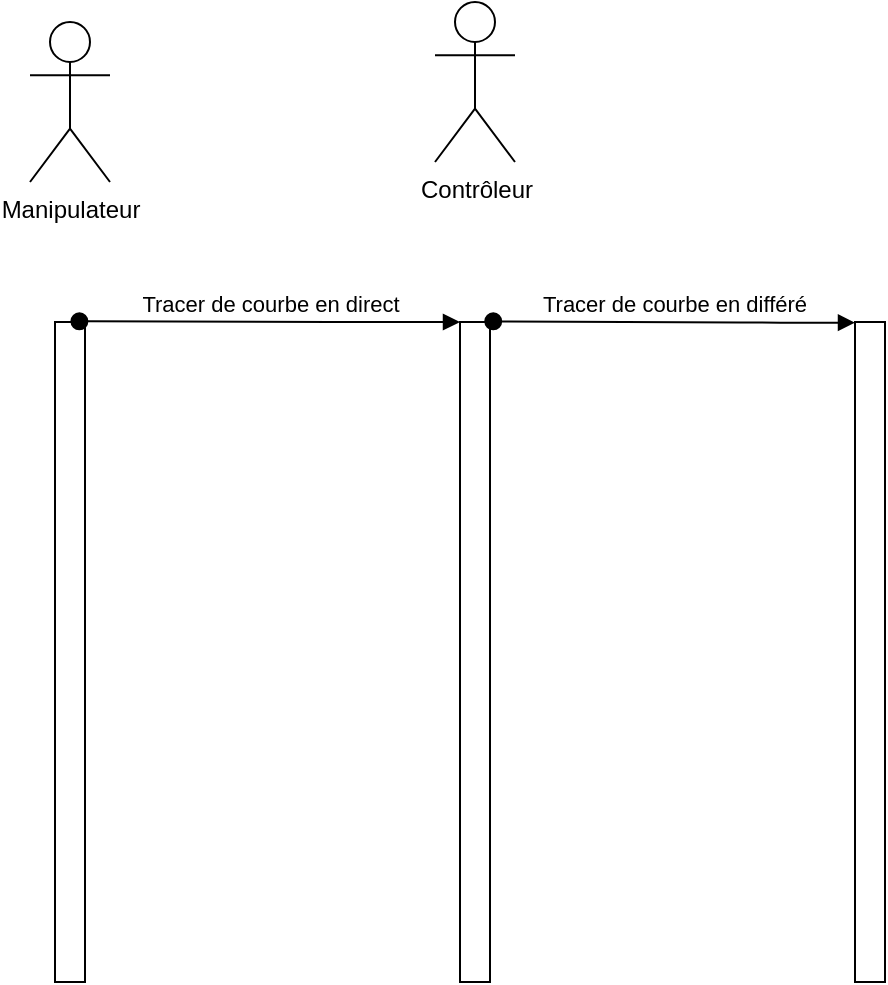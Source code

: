 <mxfile>
    <diagram id="3bSosJ3kR_O2IoCudvXi" name="Page-1">
        <mxGraphModel dx="1246" dy="617" grid="1" gridSize="10" guides="1" tooltips="1" connect="1" arrows="1" fold="1" page="1" pageScale="1" pageWidth="1169" pageHeight="1654" math="0" shadow="0">
            <root>
                <mxCell id="0"/>
                <mxCell id="1" parent="0"/>
                <mxCell id="3" value="Manipulateur" style="shape=umlActor;verticalLabelPosition=bottom;verticalAlign=top;html=1;outlineConnect=0;" parent="1" vertex="1">
                    <mxGeometry x="160" y="50" width="40" height="80" as="geometry"/>
                </mxCell>
                <mxCell id="10" value="" style="html=1;points=[];perimeter=orthogonalPerimeter;" parent="1" vertex="1">
                    <mxGeometry x="172.5" y="200" width="15" height="330" as="geometry"/>
                </mxCell>
                <mxCell id="11" value="" style="html=1;points=[];perimeter=orthogonalPerimeter;" parent="1" vertex="1">
                    <mxGeometry x="375" y="200" width="15" height="330" as="geometry"/>
                </mxCell>
                <mxCell id="12" value="Tracer de courbe en direct" style="html=1;verticalAlign=bottom;startArrow=oval;endArrow=block;startSize=8;exitX=0.813;exitY=-0.001;exitDx=0;exitDy=0;exitPerimeter=0;" parent="1" source="10" target="11" edge="1">
                    <mxGeometry relative="1" as="geometry">
                        <mxPoint x="270" y="270" as="sourcePoint"/>
                        <Array as="points">
                            <mxPoint x="320" y="200"/>
                        </Array>
                    </mxGeometry>
                </mxCell>
                <mxCell id="14" value="Contrôleur" style="shape=umlActor;verticalLabelPosition=bottom;verticalAlign=top;html=1;outlineConnect=0;" parent="1" vertex="1">
                    <mxGeometry x="362.5" y="40" width="40" height="80" as="geometry"/>
                </mxCell>
                <mxCell id="15" value="" style="html=1;points=[];perimeter=orthogonalPerimeter;" parent="1" vertex="1">
                    <mxGeometry x="572.5" y="200" width="15" height="330" as="geometry"/>
                </mxCell>
                <mxCell id="16" value="Tracer de courbe en différé" style="html=1;verticalAlign=bottom;startArrow=oval;endArrow=block;startSize=8;exitX=1.108;exitY=-0.001;exitDx=0;exitDy=0;exitPerimeter=0;" parent="1" source="11" target="15" edge="1">
                    <mxGeometry relative="1" as="geometry">
                        <mxPoint x="410" y="200" as="sourcePoint"/>
                        <Array as="points">
                            <mxPoint x="525.31" y="200.33"/>
                        </Array>
                    </mxGeometry>
                </mxCell>
            </root>
        </mxGraphModel>
    </diagram>
</mxfile>